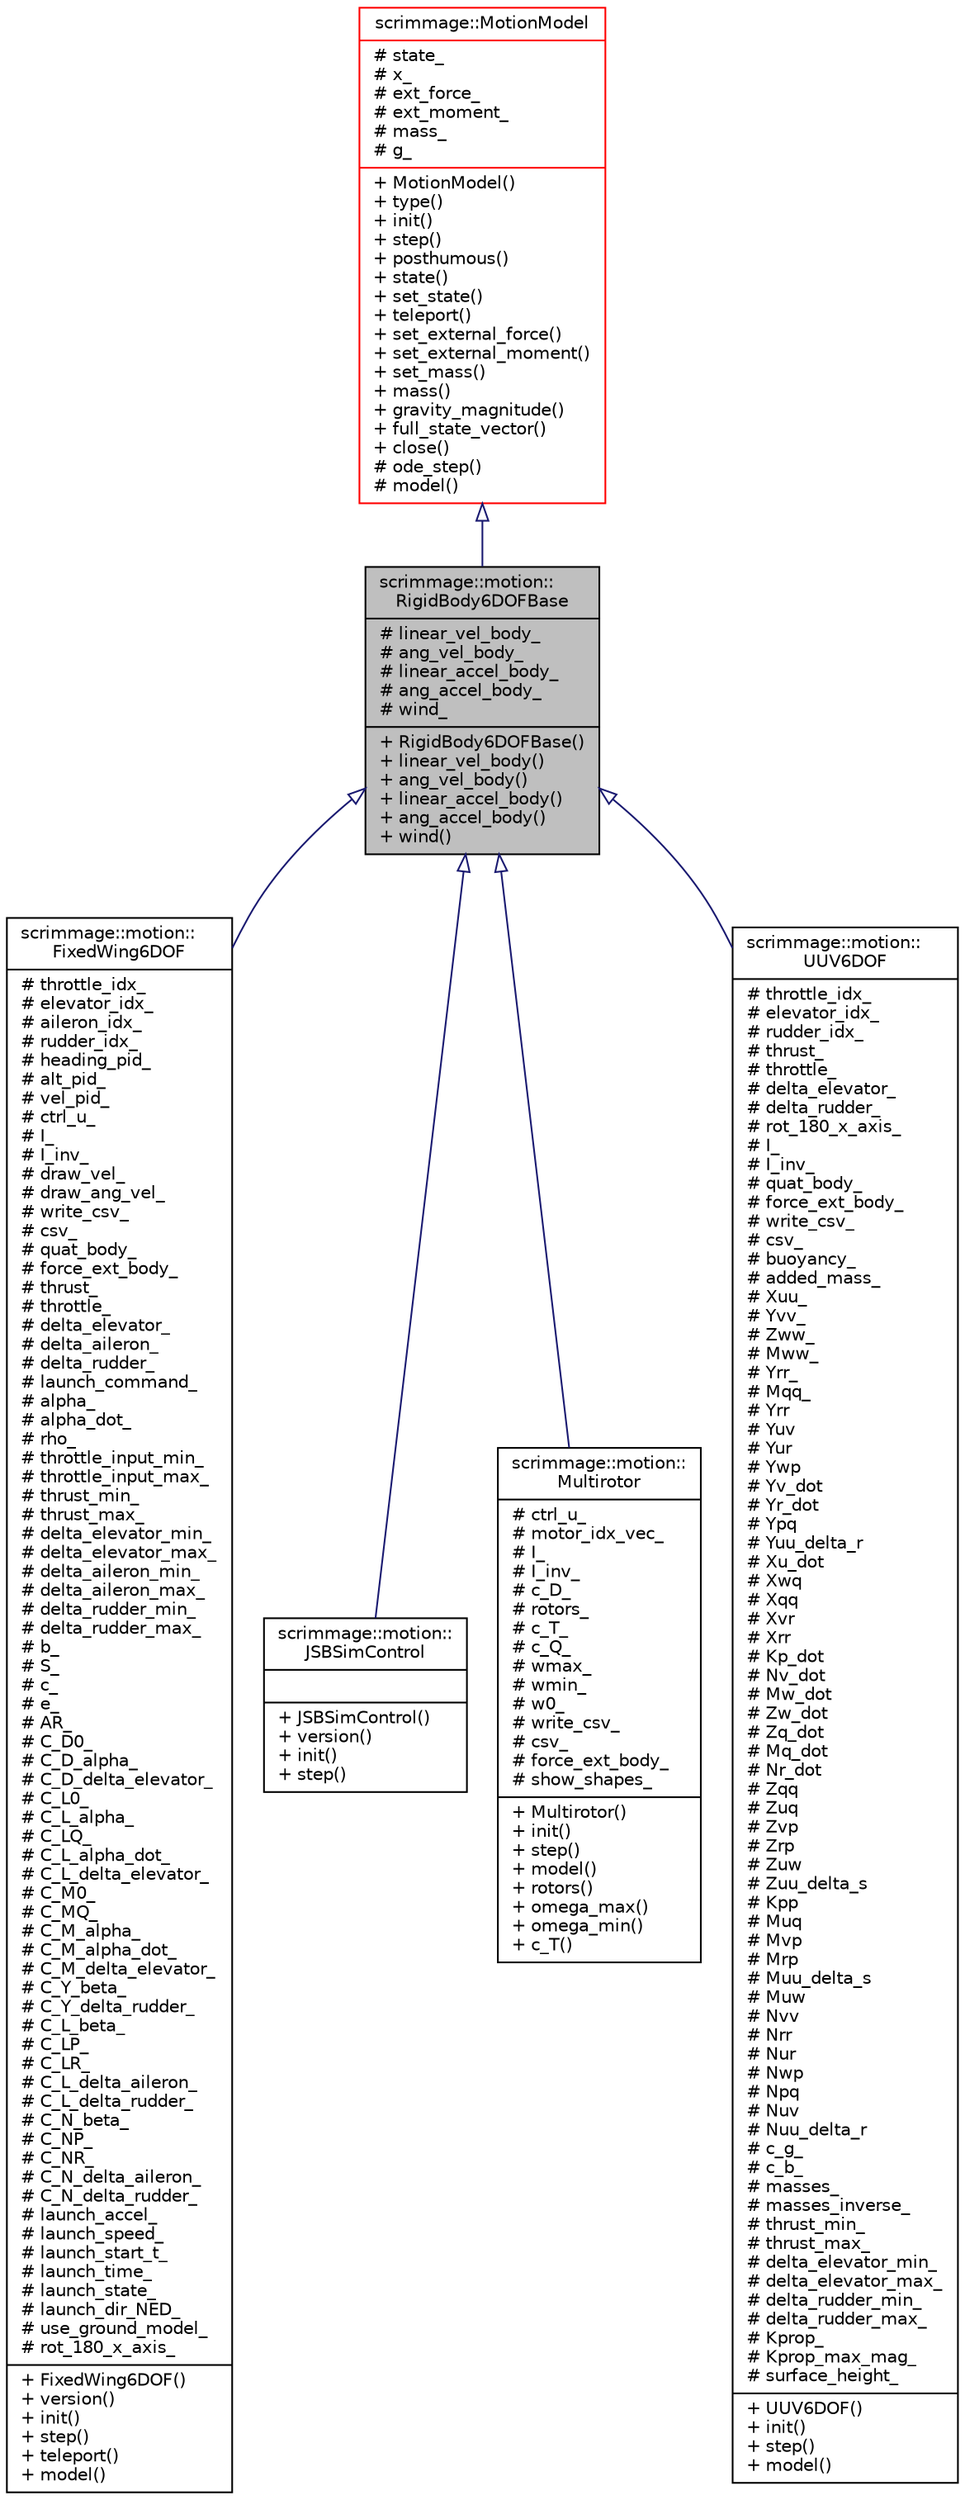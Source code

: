 digraph "scrimmage::motion::RigidBody6DOFBase"
{
 // LATEX_PDF_SIZE
  edge [fontname="Helvetica",fontsize="10",labelfontname="Helvetica",labelfontsize="10"];
  node [fontname="Helvetica",fontsize="10",shape=record];
  Node1 [label="{scrimmage::motion::\lRigidBody6DOFBase\n|# linear_vel_body_\l# ang_vel_body_\l# linear_accel_body_\l# ang_accel_body_\l# wind_\l|+ RigidBody6DOFBase()\l+ linear_vel_body()\l+ ang_vel_body()\l+ linear_accel_body()\l+ ang_accel_body()\l+ wind()\l}",height=0.2,width=0.4,color="black", fillcolor="grey75", style="filled", fontcolor="black",tooltip=" "];
  Node2 -> Node1 [dir="back",color="midnightblue",fontsize="10",style="solid",arrowtail="onormal",fontname="Helvetica"];
  Node2 [label="{scrimmage::MotionModel\n|# state_\l# x_\l# ext_force_\l# ext_moment_\l# mass_\l# g_\l|+ MotionModel()\l+ type()\l+ init()\l+ step()\l+ posthumous()\l+ state()\l+ set_state()\l+ teleport()\l+ set_external_force()\l+ set_external_moment()\l+ set_mass()\l+ mass()\l+ gravity_magnitude()\l+ full_state_vector()\l+ close()\l# ode_step()\l# model()\l}",height=0.2,width=0.4,color="red", fillcolor="white", style="filled",URL="$classscrimmage_1_1MotionModel.html",tooltip=" "];
  Node1 -> Node6 [dir="back",color="midnightblue",fontsize="10",style="solid",arrowtail="onormal",fontname="Helvetica"];
  Node6 [label="{scrimmage::motion::\lFixedWing6DOF\n|# throttle_idx_\l# elevator_idx_\l# aileron_idx_\l# rudder_idx_\l# heading_pid_\l# alt_pid_\l# vel_pid_\l# ctrl_u_\l# I_\l# I_inv_\l# draw_vel_\l# draw_ang_vel_\l# write_csv_\l# csv_\l# quat_body_\l# force_ext_body_\l# thrust_\l# throttle_\l# delta_elevator_\l# delta_aileron_\l# delta_rudder_\l# launch_command_\l# alpha_\l# alpha_dot_\l# rho_\l# throttle_input_min_\l# throttle_input_max_\l# thrust_min_\l# thrust_max_\l# delta_elevator_min_\l# delta_elevator_max_\l# delta_aileron_min_\l# delta_aileron_max_\l# delta_rudder_min_\l# delta_rudder_max_\l# b_\l# S_\l# c_\l# e_\l# AR_\l# C_D0_\l# C_D_alpha_\l# C_D_delta_elevator_\l# C_L0_\l# C_L_alpha_\l# C_LQ_\l# C_L_alpha_dot_\l# C_L_delta_elevator_\l# C_M0_\l# C_MQ_\l# C_M_alpha_\l# C_M_alpha_dot_\l# C_M_delta_elevator_\l# C_Y_beta_\l# C_Y_delta_rudder_\l# C_L_beta_\l# C_LP_\l# C_LR_\l# C_L_delta_aileron_\l# C_L_delta_rudder_\l# C_N_beta_\l# C_NP_\l# C_NR_\l# C_N_delta_aileron_\l# C_N_delta_rudder_\l# launch_accel_\l# launch_speed_\l# launch_start_t_\l# launch_time_\l# launch_state_\l# launch_dir_NED_\l# use_ground_model_\l# rot_180_x_axis_\l|+ FixedWing6DOF()\l+ version()\l+ init()\l+ step()\l+ teleport()\l+ model()\l}",height=0.2,width=0.4,color="black", fillcolor="white", style="filled",URL="$classscrimmage_1_1motion_1_1FixedWing6DOF.html",tooltip=" "];
  Node1 -> Node7 [dir="back",color="midnightblue",fontsize="10",style="solid",arrowtail="onormal",fontname="Helvetica"];
  Node7 [label="{scrimmage::motion::\lJSBSimControl\n||+ JSBSimControl()\l+ version()\l+ init()\l+ step()\l}",height=0.2,width=0.4,color="black", fillcolor="white", style="filled",URL="$classscrimmage_1_1motion_1_1JSBSimControl.html",tooltip=" "];
  Node1 -> Node8 [dir="back",color="midnightblue",fontsize="10",style="solid",arrowtail="onormal",fontname="Helvetica"];
  Node8 [label="{scrimmage::motion::\lMultirotor\n|# ctrl_u_\l# motor_idx_vec_\l# I_\l# I_inv_\l# c_D_\l# rotors_\l# c_T_\l# c_Q_\l# wmax_\l# wmin_\l# w0_\l# write_csv_\l# csv_\l# force_ext_body_\l# show_shapes_\l|+ Multirotor()\l+ init()\l+ step()\l+ model()\l+ rotors()\l+ omega_max()\l+ omega_min()\l+ c_T()\l}",height=0.2,width=0.4,color="black", fillcolor="white", style="filled",URL="$classscrimmage_1_1motion_1_1Multirotor.html",tooltip=" "];
  Node1 -> Node9 [dir="back",color="midnightblue",fontsize="10",style="solid",arrowtail="onormal",fontname="Helvetica"];
  Node9 [label="{scrimmage::motion::\lUUV6DOF\n|# throttle_idx_\l# elevator_idx_\l# rudder_idx_\l# thrust_\l# throttle_\l# delta_elevator_\l# delta_rudder_\l# rot_180_x_axis_\l# I_\l# I_inv_\l# quat_body_\l# force_ext_body_\l# write_csv_\l# csv_\l# buoyancy_\l# added_mass_\l# Xuu_\l# Yvv_\l# Zww_\l# Mww_\l# Yrr_\l# Mqq_\l# Yrr\l# Yuv\l# Yur\l# Ywp\l# Yv_dot\l# Yr_dot\l# Ypq\l# Yuu_delta_r\l# Xu_dot\l# Xwq\l# Xqq\l# Xvr\l# Xrr\l# Kp_dot\l# Nv_dot\l# Mw_dot\l# Zw_dot\l# Zq_dot\l# Mq_dot\l# Nr_dot\l# Zqq\l# Zuq\l# Zvp\l# Zrp\l# Zuw\l# Zuu_delta_s\l# Kpp\l# Muq\l# Mvp\l# Mrp\l# Muu_delta_s\l# Muw\l# Nvv\l# Nrr\l# Nur\l# Nwp\l# Npq\l# Nuv\l# Nuu_delta_r\l# c_g_\l# c_b_\l# masses_\l# masses_inverse_\l# thrust_min_\l# thrust_max_\l# delta_elevator_min_\l# delta_elevator_max_\l# delta_rudder_min_\l# delta_rudder_max_\l# Kprop_\l# Kprop_max_mag_\l# surface_height_\l|+ UUV6DOF()\l+ init()\l+ step()\l+ model()\l}",height=0.2,width=0.4,color="black", fillcolor="white", style="filled",URL="$classscrimmage_1_1motion_1_1UUV6DOF.html",tooltip=" "];
}
